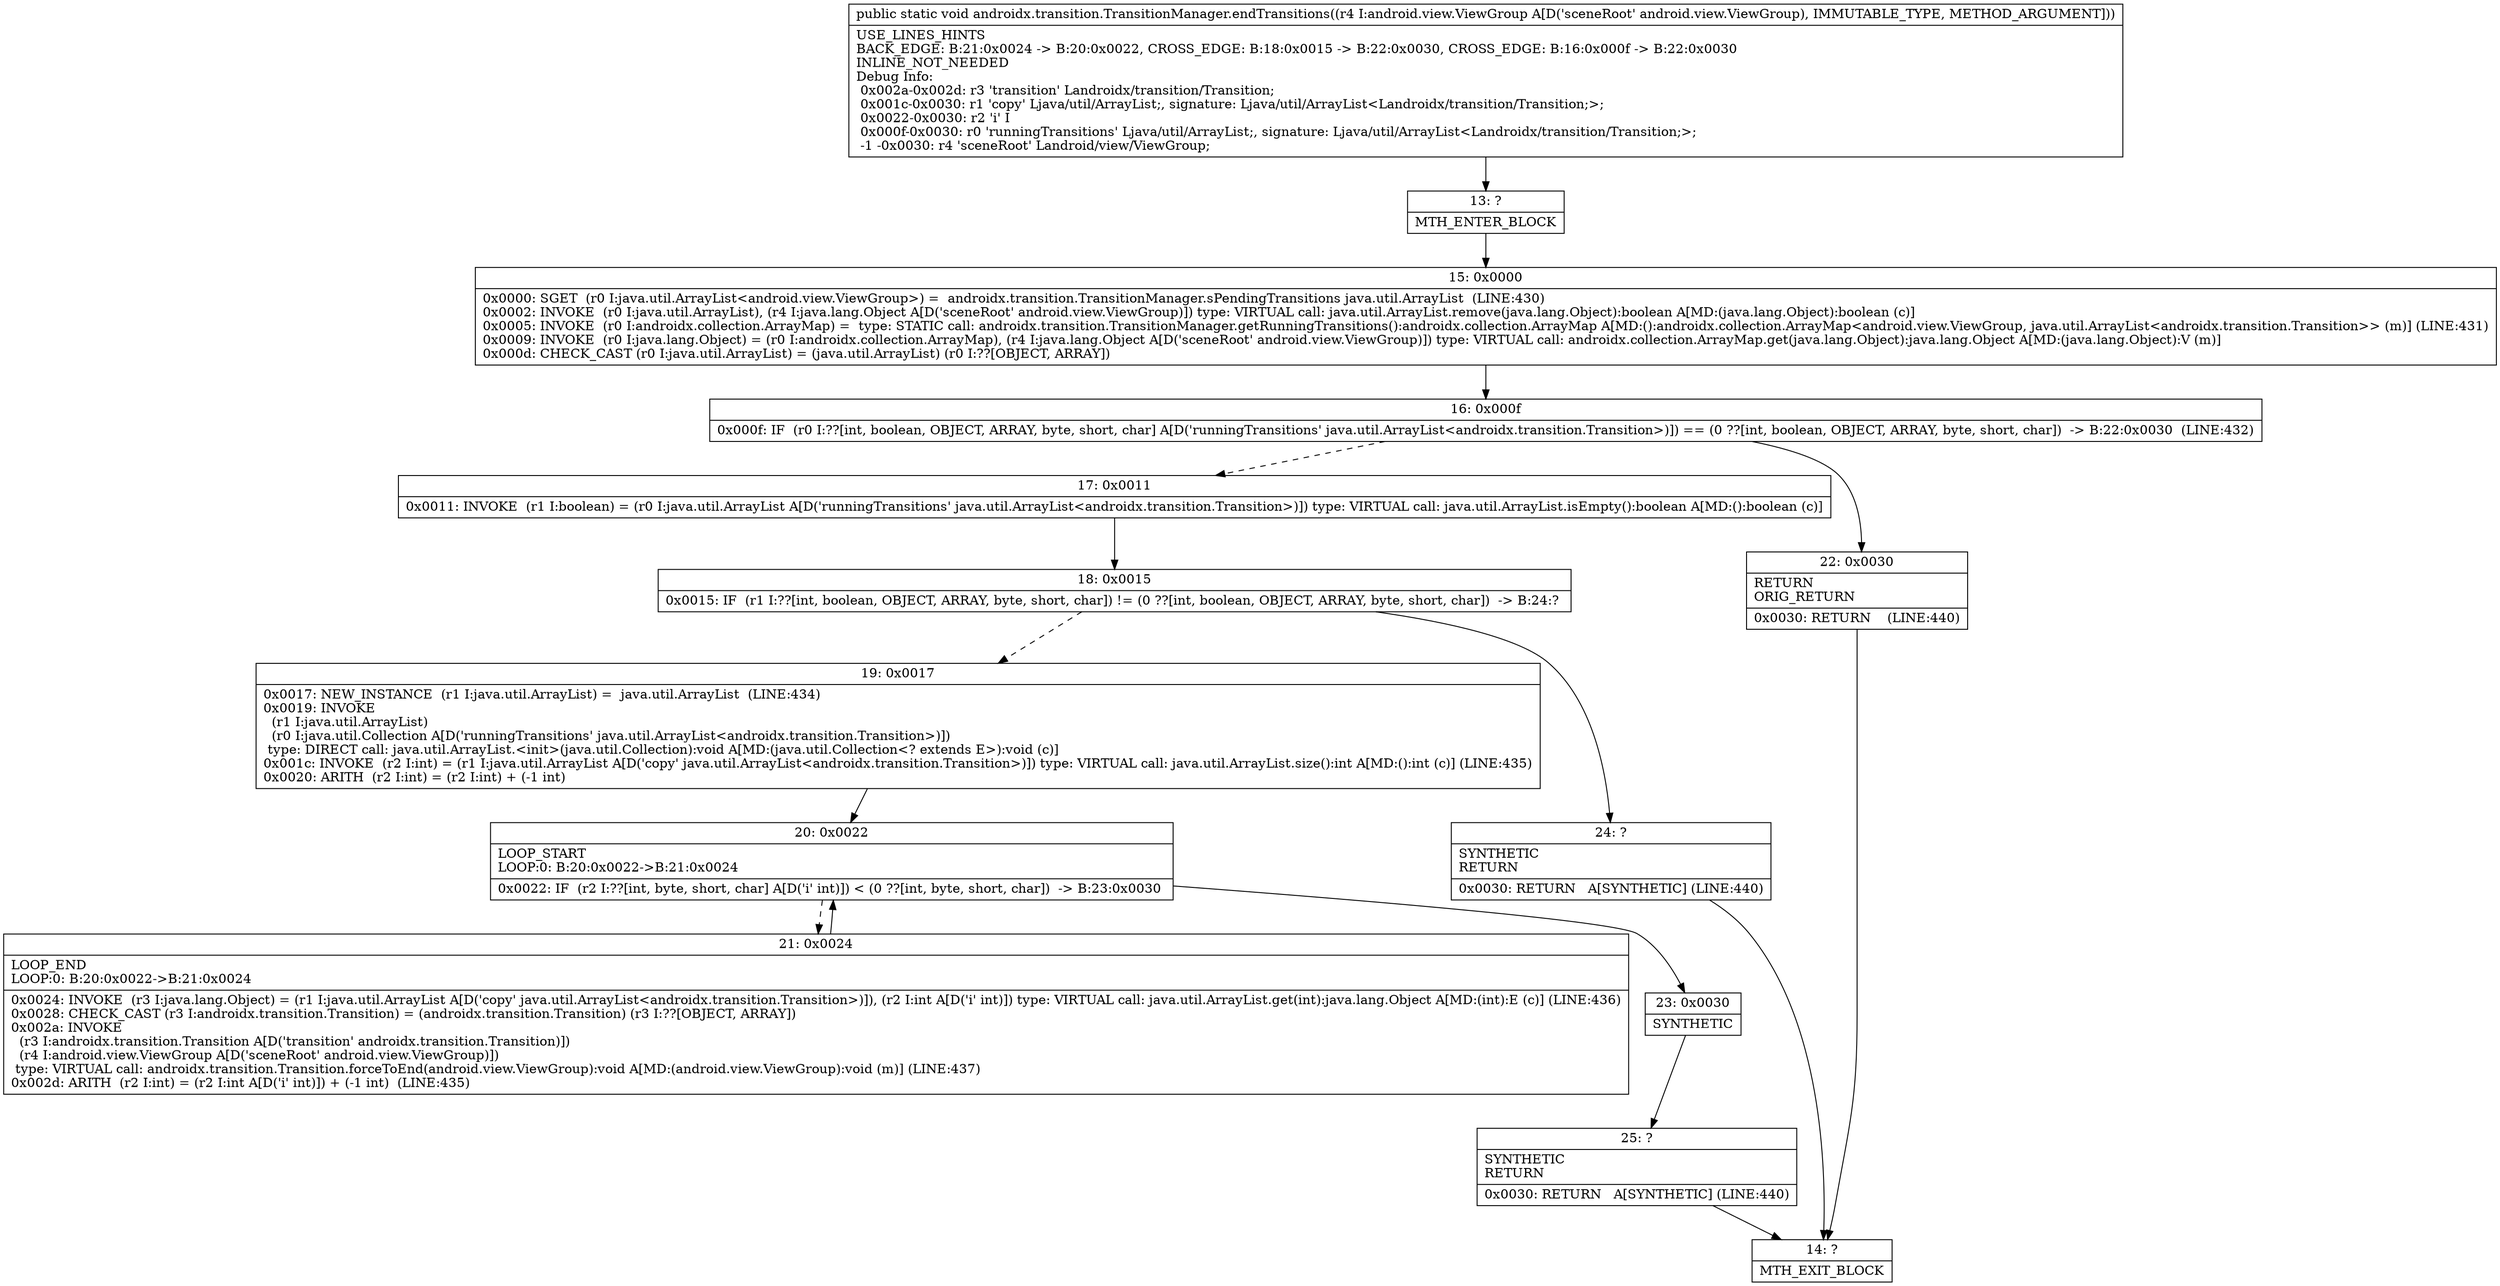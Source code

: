 digraph "CFG forandroidx.transition.TransitionManager.endTransitions(Landroid\/view\/ViewGroup;)V" {
Node_13 [shape=record,label="{13\:\ ?|MTH_ENTER_BLOCK\l}"];
Node_15 [shape=record,label="{15\:\ 0x0000|0x0000: SGET  (r0 I:java.util.ArrayList\<android.view.ViewGroup\>) =  androidx.transition.TransitionManager.sPendingTransitions java.util.ArrayList  (LINE:430)\l0x0002: INVOKE  (r0 I:java.util.ArrayList), (r4 I:java.lang.Object A[D('sceneRoot' android.view.ViewGroup)]) type: VIRTUAL call: java.util.ArrayList.remove(java.lang.Object):boolean A[MD:(java.lang.Object):boolean (c)]\l0x0005: INVOKE  (r0 I:androidx.collection.ArrayMap) =  type: STATIC call: androidx.transition.TransitionManager.getRunningTransitions():androidx.collection.ArrayMap A[MD:():androidx.collection.ArrayMap\<android.view.ViewGroup, java.util.ArrayList\<androidx.transition.Transition\>\> (m)] (LINE:431)\l0x0009: INVOKE  (r0 I:java.lang.Object) = (r0 I:androidx.collection.ArrayMap), (r4 I:java.lang.Object A[D('sceneRoot' android.view.ViewGroup)]) type: VIRTUAL call: androidx.collection.ArrayMap.get(java.lang.Object):java.lang.Object A[MD:(java.lang.Object):V (m)]\l0x000d: CHECK_CAST (r0 I:java.util.ArrayList) = (java.util.ArrayList) (r0 I:??[OBJECT, ARRAY]) \l}"];
Node_16 [shape=record,label="{16\:\ 0x000f|0x000f: IF  (r0 I:??[int, boolean, OBJECT, ARRAY, byte, short, char] A[D('runningTransitions' java.util.ArrayList\<androidx.transition.Transition\>)]) == (0 ??[int, boolean, OBJECT, ARRAY, byte, short, char])  \-\> B:22:0x0030  (LINE:432)\l}"];
Node_17 [shape=record,label="{17\:\ 0x0011|0x0011: INVOKE  (r1 I:boolean) = (r0 I:java.util.ArrayList A[D('runningTransitions' java.util.ArrayList\<androidx.transition.Transition\>)]) type: VIRTUAL call: java.util.ArrayList.isEmpty():boolean A[MD:():boolean (c)]\l}"];
Node_18 [shape=record,label="{18\:\ 0x0015|0x0015: IF  (r1 I:??[int, boolean, OBJECT, ARRAY, byte, short, char]) != (0 ??[int, boolean, OBJECT, ARRAY, byte, short, char])  \-\> B:24:? \l}"];
Node_19 [shape=record,label="{19\:\ 0x0017|0x0017: NEW_INSTANCE  (r1 I:java.util.ArrayList) =  java.util.ArrayList  (LINE:434)\l0x0019: INVOKE  \l  (r1 I:java.util.ArrayList)\l  (r0 I:java.util.Collection A[D('runningTransitions' java.util.ArrayList\<androidx.transition.Transition\>)])\l type: DIRECT call: java.util.ArrayList.\<init\>(java.util.Collection):void A[MD:(java.util.Collection\<? extends E\>):void (c)]\l0x001c: INVOKE  (r2 I:int) = (r1 I:java.util.ArrayList A[D('copy' java.util.ArrayList\<androidx.transition.Transition\>)]) type: VIRTUAL call: java.util.ArrayList.size():int A[MD:():int (c)] (LINE:435)\l0x0020: ARITH  (r2 I:int) = (r2 I:int) + (\-1 int) \l}"];
Node_20 [shape=record,label="{20\:\ 0x0022|LOOP_START\lLOOP:0: B:20:0x0022\-\>B:21:0x0024\l|0x0022: IF  (r2 I:??[int, byte, short, char] A[D('i' int)]) \< (0 ??[int, byte, short, char])  \-\> B:23:0x0030 \l}"];
Node_21 [shape=record,label="{21\:\ 0x0024|LOOP_END\lLOOP:0: B:20:0x0022\-\>B:21:0x0024\l|0x0024: INVOKE  (r3 I:java.lang.Object) = (r1 I:java.util.ArrayList A[D('copy' java.util.ArrayList\<androidx.transition.Transition\>)]), (r2 I:int A[D('i' int)]) type: VIRTUAL call: java.util.ArrayList.get(int):java.lang.Object A[MD:(int):E (c)] (LINE:436)\l0x0028: CHECK_CAST (r3 I:androidx.transition.Transition) = (androidx.transition.Transition) (r3 I:??[OBJECT, ARRAY]) \l0x002a: INVOKE  \l  (r3 I:androidx.transition.Transition A[D('transition' androidx.transition.Transition)])\l  (r4 I:android.view.ViewGroup A[D('sceneRoot' android.view.ViewGroup)])\l type: VIRTUAL call: androidx.transition.Transition.forceToEnd(android.view.ViewGroup):void A[MD:(android.view.ViewGroup):void (m)] (LINE:437)\l0x002d: ARITH  (r2 I:int) = (r2 I:int A[D('i' int)]) + (\-1 int)  (LINE:435)\l}"];
Node_23 [shape=record,label="{23\:\ 0x0030|SYNTHETIC\l}"];
Node_25 [shape=record,label="{25\:\ ?|SYNTHETIC\lRETURN\l|0x0030: RETURN   A[SYNTHETIC] (LINE:440)\l}"];
Node_14 [shape=record,label="{14\:\ ?|MTH_EXIT_BLOCK\l}"];
Node_24 [shape=record,label="{24\:\ ?|SYNTHETIC\lRETURN\l|0x0030: RETURN   A[SYNTHETIC] (LINE:440)\l}"];
Node_22 [shape=record,label="{22\:\ 0x0030|RETURN\lORIG_RETURN\l|0x0030: RETURN    (LINE:440)\l}"];
MethodNode[shape=record,label="{public static void androidx.transition.TransitionManager.endTransitions((r4 I:android.view.ViewGroup A[D('sceneRoot' android.view.ViewGroup), IMMUTABLE_TYPE, METHOD_ARGUMENT]))  | USE_LINES_HINTS\lBACK_EDGE: B:21:0x0024 \-\> B:20:0x0022, CROSS_EDGE: B:18:0x0015 \-\> B:22:0x0030, CROSS_EDGE: B:16:0x000f \-\> B:22:0x0030\lINLINE_NOT_NEEDED\lDebug Info:\l  0x002a\-0x002d: r3 'transition' Landroidx\/transition\/Transition;\l  0x001c\-0x0030: r1 'copy' Ljava\/util\/ArrayList;, signature: Ljava\/util\/ArrayList\<Landroidx\/transition\/Transition;\>;\l  0x0022\-0x0030: r2 'i' I\l  0x000f\-0x0030: r0 'runningTransitions' Ljava\/util\/ArrayList;, signature: Ljava\/util\/ArrayList\<Landroidx\/transition\/Transition;\>;\l  \-1 \-0x0030: r4 'sceneRoot' Landroid\/view\/ViewGroup;\l}"];
MethodNode -> Node_13;Node_13 -> Node_15;
Node_15 -> Node_16;
Node_16 -> Node_17[style=dashed];
Node_16 -> Node_22;
Node_17 -> Node_18;
Node_18 -> Node_19[style=dashed];
Node_18 -> Node_24;
Node_19 -> Node_20;
Node_20 -> Node_21[style=dashed];
Node_20 -> Node_23;
Node_21 -> Node_20;
Node_23 -> Node_25;
Node_25 -> Node_14;
Node_24 -> Node_14;
Node_22 -> Node_14;
}

